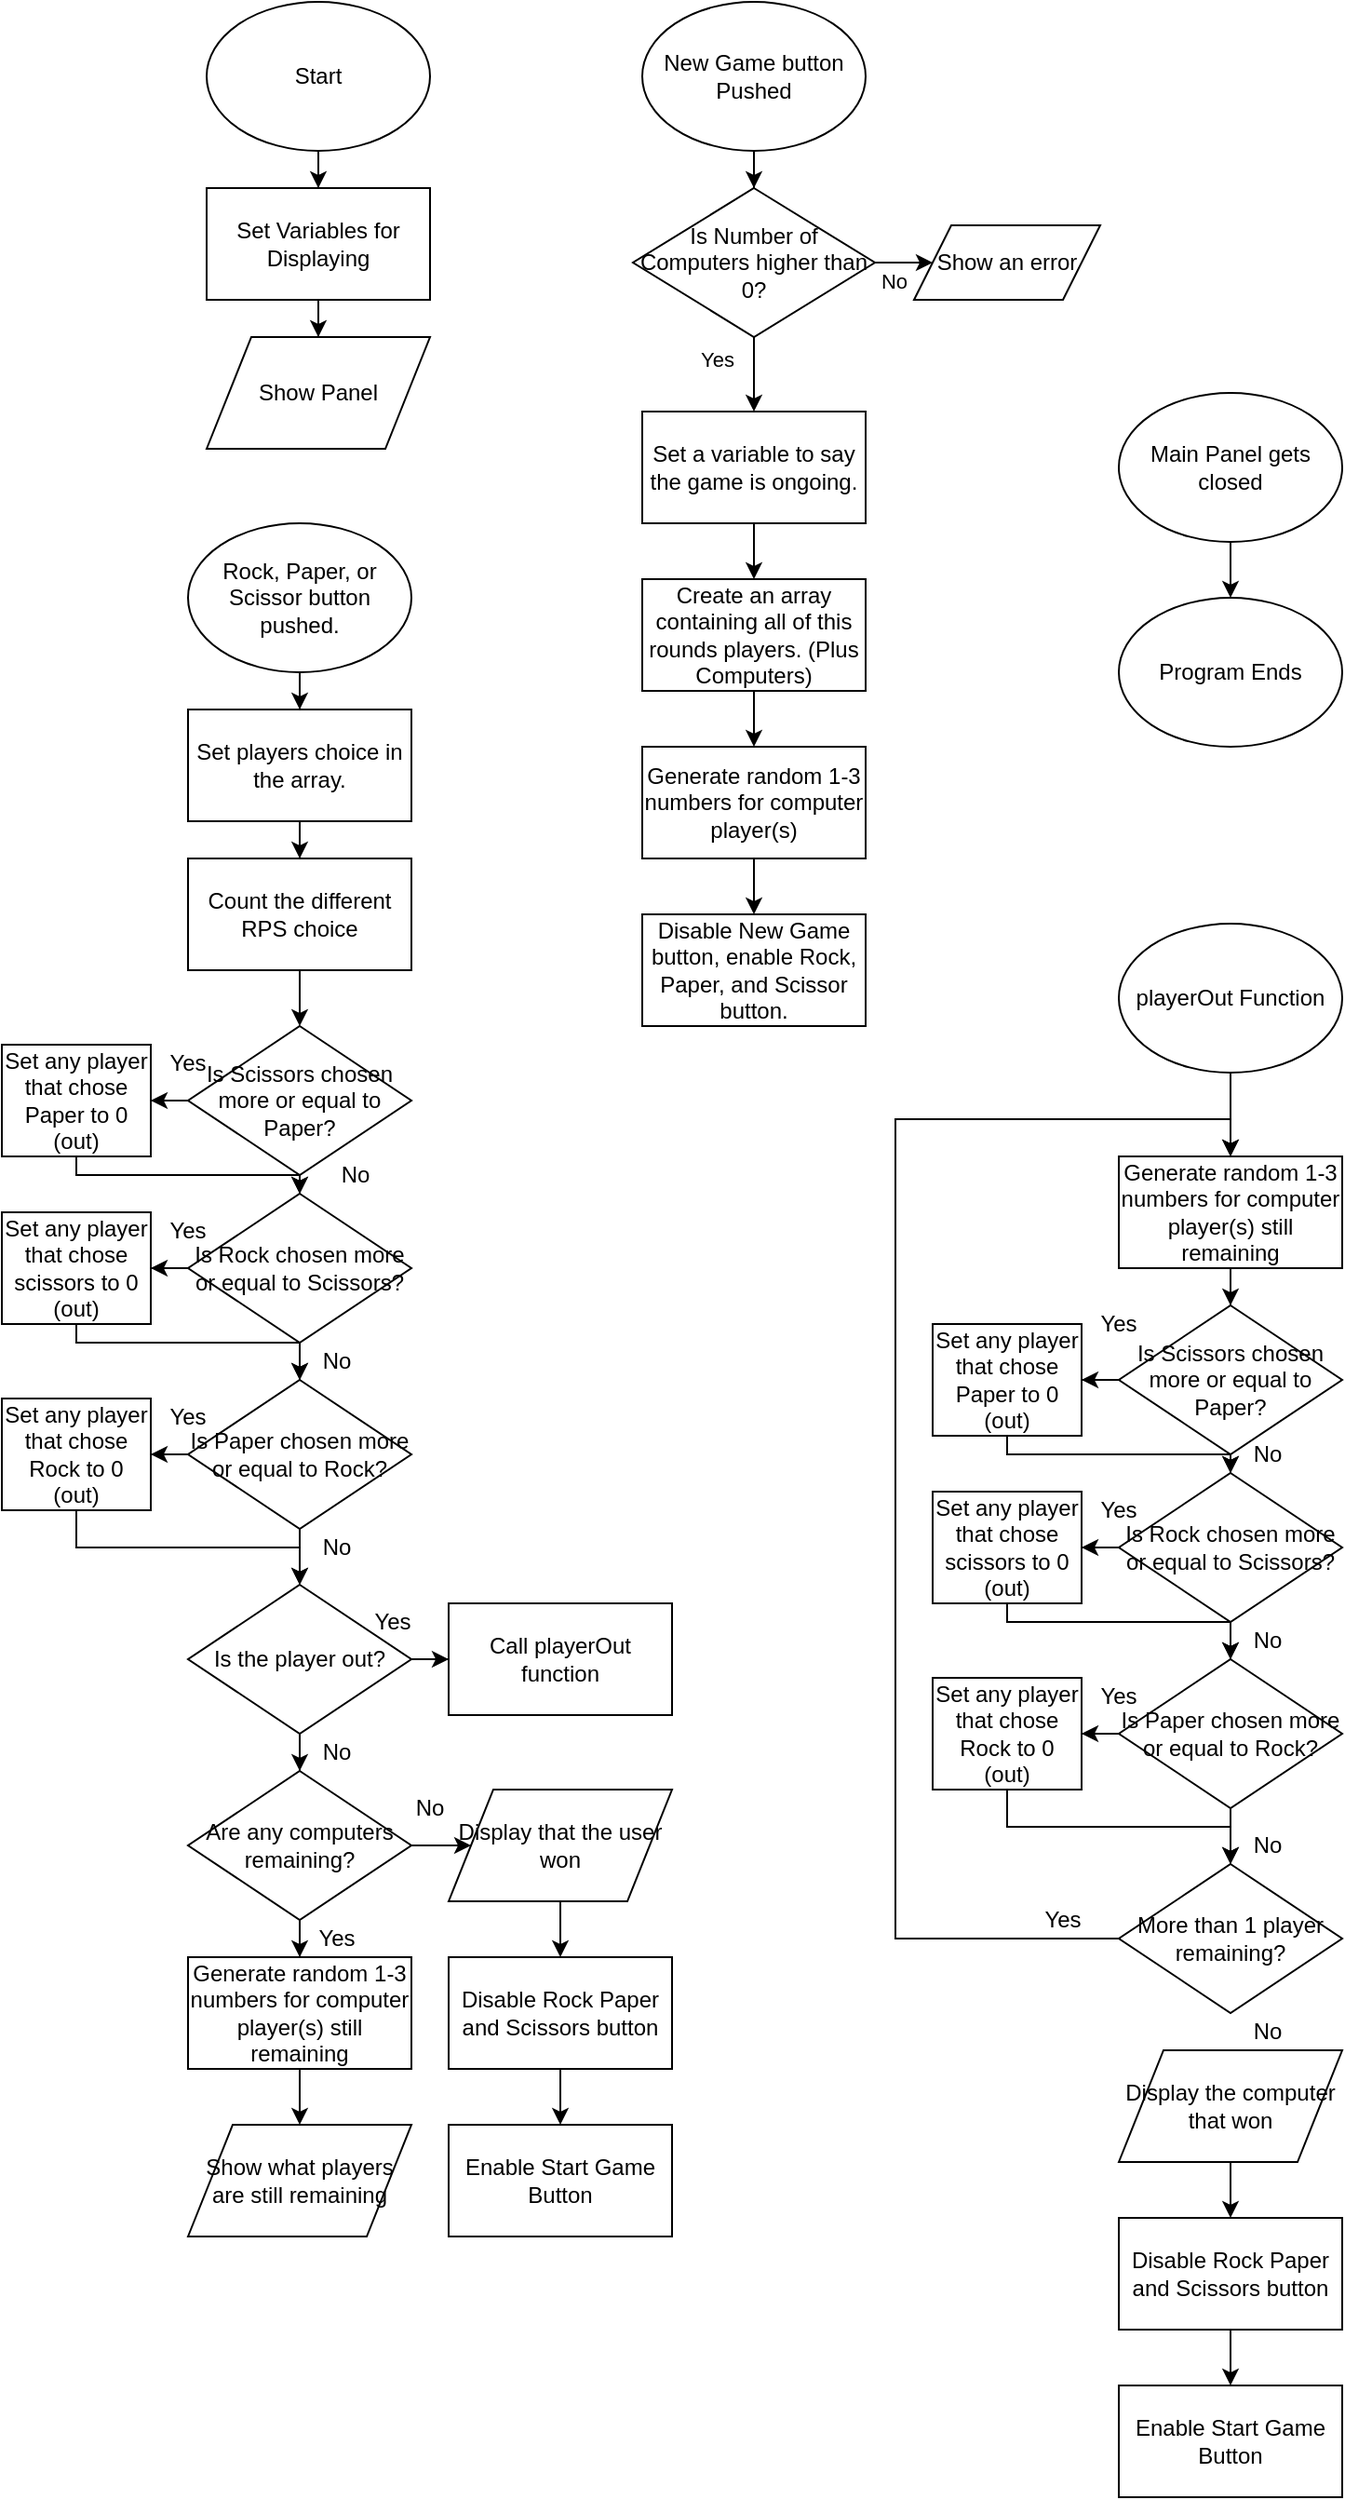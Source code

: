 <mxfile version="13.1.3" type="device"><diagram id="r3AMyIMU92TgJVQj3wgj" name="Page-1"><mxGraphModel dx="1355" dy="778" grid="1" gridSize="10" guides="1" tooltips="1" connect="1" arrows="1" fold="1" page="1" pageScale="1" pageWidth="827" pageHeight="1169" math="0" shadow="0"><root><mxCell id="0"/><mxCell id="1" parent="0"/><mxCell id="R4K2GZR5kppmSDdDa32Q-4" style="edgeStyle=orthogonalEdgeStyle;rounded=0;orthogonalLoop=1;jettySize=auto;html=1;" edge="1" parent="1" source="R4K2GZR5kppmSDdDa32Q-1" target="R4K2GZR5kppmSDdDa32Q-2"><mxGeometry relative="1" as="geometry"/></mxCell><mxCell id="R4K2GZR5kppmSDdDa32Q-1" value="Start" style="ellipse;whiteSpace=wrap;html=1;" vertex="1" parent="1"><mxGeometry x="120" y="10" width="120" height="80" as="geometry"/></mxCell><mxCell id="R4K2GZR5kppmSDdDa32Q-5" style="edgeStyle=orthogonalEdgeStyle;rounded=0;orthogonalLoop=1;jettySize=auto;html=1;" edge="1" parent="1" source="R4K2GZR5kppmSDdDa32Q-2" target="R4K2GZR5kppmSDdDa32Q-3"><mxGeometry relative="1" as="geometry"/></mxCell><mxCell id="R4K2GZR5kppmSDdDa32Q-2" value="Set Variables for Displaying" style="rounded=0;whiteSpace=wrap;html=1;" vertex="1" parent="1"><mxGeometry x="120" y="110" width="120" height="60" as="geometry"/></mxCell><mxCell id="R4K2GZR5kppmSDdDa32Q-3" value="Show Panel" style="shape=parallelogram;perimeter=parallelogramPerimeter;whiteSpace=wrap;html=1;" vertex="1" parent="1"><mxGeometry x="120" y="190" width="120" height="60" as="geometry"/></mxCell><mxCell id="R4K2GZR5kppmSDdDa32Q-58" style="edgeStyle=orthogonalEdgeStyle;rounded=0;orthogonalLoop=1;jettySize=auto;html=1;" edge="1" parent="1" source="R4K2GZR5kppmSDdDa32Q-6" target="R4K2GZR5kppmSDdDa32Q-24"><mxGeometry relative="1" as="geometry"/></mxCell><mxCell id="R4K2GZR5kppmSDdDa32Q-6" value="Rock, Paper, or Scissor button pushed." style="ellipse;whiteSpace=wrap;html=1;" vertex="1" parent="1"><mxGeometry x="110" y="290" width="120" height="80" as="geometry"/></mxCell><mxCell id="R4K2GZR5kppmSDdDa32Q-13" style="edgeStyle=orthogonalEdgeStyle;rounded=0;orthogonalLoop=1;jettySize=auto;html=1;" edge="1" parent="1" source="R4K2GZR5kppmSDdDa32Q-7" target="R4K2GZR5kppmSDdDa32Q-10"><mxGeometry relative="1" as="geometry"/></mxCell><mxCell id="R4K2GZR5kppmSDdDa32Q-7" value="New Game button Pushed" style="ellipse;whiteSpace=wrap;html=1;" vertex="1" parent="1"><mxGeometry x="354" y="10" width="120" height="80" as="geometry"/></mxCell><mxCell id="R4K2GZR5kppmSDdDa32Q-16" style="edgeStyle=orthogonalEdgeStyle;rounded=0;orthogonalLoop=1;jettySize=auto;html=1;" edge="1" parent="1" source="R4K2GZR5kppmSDdDa32Q-8" target="R4K2GZR5kppmSDdDa32Q-9"><mxGeometry relative="1" as="geometry"/></mxCell><mxCell id="R4K2GZR5kppmSDdDa32Q-8" value="Set a variable to say the game is ongoing." style="rounded=0;whiteSpace=wrap;html=1;" vertex="1" parent="1"><mxGeometry x="354" y="230" width="120" height="60" as="geometry"/></mxCell><mxCell id="R4K2GZR5kppmSDdDa32Q-19" style="edgeStyle=orthogonalEdgeStyle;rounded=0;orthogonalLoop=1;jettySize=auto;html=1;" edge="1" parent="1" source="R4K2GZR5kppmSDdDa32Q-9" target="R4K2GZR5kppmSDdDa32Q-18"><mxGeometry relative="1" as="geometry"/></mxCell><mxCell id="R4K2GZR5kppmSDdDa32Q-9" value="Create an array containing all of this rounds players. (Plus Computers)" style="rounded=0;whiteSpace=wrap;html=1;" vertex="1" parent="1"><mxGeometry x="354" y="320" width="120" height="60" as="geometry"/></mxCell><mxCell id="R4K2GZR5kppmSDdDa32Q-14" style="edgeStyle=orthogonalEdgeStyle;rounded=0;orthogonalLoop=1;jettySize=auto;html=1;" edge="1" parent="1" source="R4K2GZR5kppmSDdDa32Q-10" target="R4K2GZR5kppmSDdDa32Q-8"><mxGeometry relative="1" as="geometry"/></mxCell><mxCell id="R4K2GZR5kppmSDdDa32Q-15" value="Yes" style="edgeLabel;html=1;align=center;verticalAlign=middle;resizable=0;points=[];" vertex="1" connectable="0" parent="R4K2GZR5kppmSDdDa32Q-14"><mxGeometry x="-0.434" y="-20" relative="1" as="geometry"><mxPoint as="offset"/></mxGeometry></mxCell><mxCell id="R4K2GZR5kppmSDdDa32Q-22" style="edgeStyle=orthogonalEdgeStyle;rounded=0;orthogonalLoop=1;jettySize=auto;html=1;" edge="1" parent="1" source="R4K2GZR5kppmSDdDa32Q-10" target="R4K2GZR5kppmSDdDa32Q-11"><mxGeometry relative="1" as="geometry"/></mxCell><mxCell id="R4K2GZR5kppmSDdDa32Q-23" value="No" style="edgeLabel;html=1;align=center;verticalAlign=middle;resizable=0;points=[];" vertex="1" connectable="0" parent="R4K2GZR5kppmSDdDa32Q-22"><mxGeometry x="-0.711" y="-1" relative="1" as="geometry"><mxPoint y="9" as="offset"/></mxGeometry></mxCell><mxCell id="R4K2GZR5kppmSDdDa32Q-10" value="Is Number of Computers higher than 0?" style="rhombus;whiteSpace=wrap;html=1;" vertex="1" parent="1"><mxGeometry x="349" y="110" width="130" height="80" as="geometry"/></mxCell><mxCell id="R4K2GZR5kppmSDdDa32Q-11" value="Show an error" style="shape=parallelogram;perimeter=parallelogramPerimeter;whiteSpace=wrap;html=1;" vertex="1" parent="1"><mxGeometry x="500" y="130" width="100" height="40" as="geometry"/></mxCell><mxCell id="R4K2GZR5kppmSDdDa32Q-12" value="Disable New Game button, enable Rock, Paper, and Scissor button." style="rounded=0;whiteSpace=wrap;html=1;" vertex="1" parent="1"><mxGeometry x="354" y="500" width="120" height="60" as="geometry"/></mxCell><mxCell id="R4K2GZR5kppmSDdDa32Q-20" style="edgeStyle=orthogonalEdgeStyle;rounded=0;orthogonalLoop=1;jettySize=auto;html=1;" edge="1" parent="1" source="R4K2GZR5kppmSDdDa32Q-18" target="R4K2GZR5kppmSDdDa32Q-12"><mxGeometry relative="1" as="geometry"/></mxCell><mxCell id="R4K2GZR5kppmSDdDa32Q-18" value="Generate random 1-3 numbers for computer player(s)" style="rounded=0;whiteSpace=wrap;html=1;" vertex="1" parent="1"><mxGeometry x="354" y="410" width="120" height="60" as="geometry"/></mxCell><mxCell id="R4K2GZR5kppmSDdDa32Q-59" style="edgeStyle=orthogonalEdgeStyle;rounded=0;orthogonalLoop=1;jettySize=auto;html=1;" edge="1" parent="1" source="R4K2GZR5kppmSDdDa32Q-24" target="R4K2GZR5kppmSDdDa32Q-25"><mxGeometry relative="1" as="geometry"/></mxCell><mxCell id="R4K2GZR5kppmSDdDa32Q-24" value="Set players choice in the array." style="rounded=0;whiteSpace=wrap;html=1;" vertex="1" parent="1"><mxGeometry x="110" y="390" width="120" height="60" as="geometry"/></mxCell><mxCell id="R4K2GZR5kppmSDdDa32Q-61" style="edgeStyle=orthogonalEdgeStyle;rounded=0;orthogonalLoop=1;jettySize=auto;html=1;" edge="1" parent="1" source="R4K2GZR5kppmSDdDa32Q-25" target="R4K2GZR5kppmSDdDa32Q-26"><mxGeometry relative="1" as="geometry"/></mxCell><mxCell id="R4K2GZR5kppmSDdDa32Q-25" value="Count the different RPS choice" style="rounded=0;whiteSpace=wrap;html=1;" vertex="1" parent="1"><mxGeometry x="110" y="470" width="120" height="60" as="geometry"/></mxCell><mxCell id="R4K2GZR5kppmSDdDa32Q-28" style="edgeStyle=orthogonalEdgeStyle;rounded=0;orthogonalLoop=1;jettySize=auto;html=1;entryX=1;entryY=0.5;entryDx=0;entryDy=0;" edge="1" parent="1" source="R4K2GZR5kppmSDdDa32Q-26" target="R4K2GZR5kppmSDdDa32Q-27"><mxGeometry relative="1" as="geometry"/></mxCell><mxCell id="R4K2GZR5kppmSDdDa32Q-36" style="edgeStyle=orthogonalEdgeStyle;rounded=0;orthogonalLoop=1;jettySize=auto;html=1;" edge="1" parent="1" source="R4K2GZR5kppmSDdDa32Q-26" target="R4K2GZR5kppmSDdDa32Q-31"><mxGeometry relative="1" as="geometry"/></mxCell><mxCell id="R4K2GZR5kppmSDdDa32Q-26" value="Is Scissors chosen more or equal to Paper?" style="rhombus;whiteSpace=wrap;html=1;" vertex="1" parent="1"><mxGeometry x="110" y="560" width="120" height="80" as="geometry"/></mxCell><mxCell id="R4K2GZR5kppmSDdDa32Q-38" style="edgeStyle=orthogonalEdgeStyle;rounded=0;orthogonalLoop=1;jettySize=auto;html=1;entryX=0.5;entryY=0;entryDx=0;entryDy=0;" edge="1" parent="1" source="R4K2GZR5kppmSDdDa32Q-27" target="R4K2GZR5kppmSDdDa32Q-31"><mxGeometry relative="1" as="geometry"><Array as="points"><mxPoint x="50" y="640"/><mxPoint x="170" y="640"/></Array></mxGeometry></mxCell><mxCell id="R4K2GZR5kppmSDdDa32Q-27" value="Set any player that chose Paper to 0 (out)" style="rounded=0;whiteSpace=wrap;html=1;" vertex="1" parent="1"><mxGeometry x="10" y="570" width="80" height="60" as="geometry"/></mxCell><mxCell id="R4K2GZR5kppmSDdDa32Q-30" style="edgeStyle=orthogonalEdgeStyle;rounded=0;orthogonalLoop=1;jettySize=auto;html=1;entryX=1;entryY=0.5;entryDx=0;entryDy=0;" edge="1" source="R4K2GZR5kppmSDdDa32Q-31" target="R4K2GZR5kppmSDdDa32Q-32" parent="1"><mxGeometry relative="1" as="geometry"/></mxCell><mxCell id="R4K2GZR5kppmSDdDa32Q-37" style="edgeStyle=orthogonalEdgeStyle;rounded=0;orthogonalLoop=1;jettySize=auto;html=1;" edge="1" parent="1" source="R4K2GZR5kppmSDdDa32Q-31" target="R4K2GZR5kppmSDdDa32Q-34"><mxGeometry relative="1" as="geometry"/></mxCell><mxCell id="R4K2GZR5kppmSDdDa32Q-31" value="Is Rock chosen more or equal to Scissors?" style="rhombus;whiteSpace=wrap;html=1;" vertex="1" parent="1"><mxGeometry x="110" y="650" width="120" height="80" as="geometry"/></mxCell><mxCell id="R4K2GZR5kppmSDdDa32Q-39" style="edgeStyle=orthogonalEdgeStyle;rounded=0;orthogonalLoop=1;jettySize=auto;html=1;" edge="1" parent="1" source="R4K2GZR5kppmSDdDa32Q-32" target="R4K2GZR5kppmSDdDa32Q-34"><mxGeometry relative="1" as="geometry"><Array as="points"><mxPoint x="50" y="730"/><mxPoint x="170" y="730"/></Array></mxGeometry></mxCell><mxCell id="R4K2GZR5kppmSDdDa32Q-32" value="Set any player that chose scissors to 0 (out)" style="rounded=0;whiteSpace=wrap;html=1;" vertex="1" parent="1"><mxGeometry x="10" y="660" width="80" height="60" as="geometry"/></mxCell><mxCell id="R4K2GZR5kppmSDdDa32Q-33" style="edgeStyle=orthogonalEdgeStyle;rounded=0;orthogonalLoop=1;jettySize=auto;html=1;entryX=1;entryY=0.5;entryDx=0;entryDy=0;" edge="1" source="R4K2GZR5kppmSDdDa32Q-34" target="R4K2GZR5kppmSDdDa32Q-35" parent="1"><mxGeometry relative="1" as="geometry"/></mxCell><mxCell id="R4K2GZR5kppmSDdDa32Q-42" style="edgeStyle=orthogonalEdgeStyle;rounded=0;orthogonalLoop=1;jettySize=auto;html=1;" edge="1" parent="1" source="R4K2GZR5kppmSDdDa32Q-34" target="R4K2GZR5kppmSDdDa32Q-40"><mxGeometry relative="1" as="geometry"/></mxCell><mxCell id="R4K2GZR5kppmSDdDa32Q-34" value="Is Paper chosen more or equal to Rock?" style="rhombus;whiteSpace=wrap;html=1;" vertex="1" parent="1"><mxGeometry x="110" y="750" width="120" height="80" as="geometry"/></mxCell><mxCell id="R4K2GZR5kppmSDdDa32Q-41" style="edgeStyle=orthogonalEdgeStyle;rounded=0;orthogonalLoop=1;jettySize=auto;html=1;" edge="1" parent="1" source="R4K2GZR5kppmSDdDa32Q-35" target="R4K2GZR5kppmSDdDa32Q-40"><mxGeometry relative="1" as="geometry"><Array as="points"><mxPoint x="50" y="840"/><mxPoint x="170" y="840"/></Array></mxGeometry></mxCell><mxCell id="R4K2GZR5kppmSDdDa32Q-35" value="Set any player that chose Rock to 0 (out)" style="rounded=0;whiteSpace=wrap;html=1;" vertex="1" parent="1"><mxGeometry x="10" y="760" width="80" height="60" as="geometry"/></mxCell><mxCell id="R4K2GZR5kppmSDdDa32Q-47" style="edgeStyle=orthogonalEdgeStyle;rounded=0;orthogonalLoop=1;jettySize=auto;html=1;" edge="1" parent="1" source="R4K2GZR5kppmSDdDa32Q-40" target="R4K2GZR5kppmSDdDa32Q-46"><mxGeometry relative="1" as="geometry"/></mxCell><mxCell id="R4K2GZR5kppmSDdDa32Q-51" style="edgeStyle=orthogonalEdgeStyle;rounded=0;orthogonalLoop=1;jettySize=auto;html=1;entryX=0;entryY=0.5;entryDx=0;entryDy=0;" edge="1" parent="1" source="R4K2GZR5kppmSDdDa32Q-40" target="R4K2GZR5kppmSDdDa32Q-50"><mxGeometry relative="1" as="geometry"/></mxCell><mxCell id="R4K2GZR5kppmSDdDa32Q-40" value="Is the player out?" style="rhombus;whiteSpace=wrap;html=1;" vertex="1" parent="1"><mxGeometry x="110" y="860" width="120" height="80" as="geometry"/></mxCell><mxCell id="R4K2GZR5kppmSDdDa32Q-49" style="edgeStyle=orthogonalEdgeStyle;rounded=0;orthogonalLoop=1;jettySize=auto;html=1;" edge="1" parent="1" source="R4K2GZR5kppmSDdDa32Q-43" target="R4K2GZR5kppmSDdDa32Q-45"><mxGeometry relative="1" as="geometry"/></mxCell><mxCell id="R4K2GZR5kppmSDdDa32Q-43" value="Generate random 1-3 numbers for computer player(s) still remaining" style="rounded=0;whiteSpace=wrap;html=1;" vertex="1" parent="1"><mxGeometry x="110" y="1060" width="120" height="60" as="geometry"/></mxCell><mxCell id="R4K2GZR5kppmSDdDa32Q-45" value="Show what players are still remaining" style="shape=parallelogram;perimeter=parallelogramPerimeter;whiteSpace=wrap;html=1;" vertex="1" parent="1"><mxGeometry x="110" y="1150" width="120" height="60" as="geometry"/></mxCell><mxCell id="R4K2GZR5kppmSDdDa32Q-48" style="edgeStyle=orthogonalEdgeStyle;rounded=0;orthogonalLoop=1;jettySize=auto;html=1;" edge="1" parent="1" source="R4K2GZR5kppmSDdDa32Q-46" target="R4K2GZR5kppmSDdDa32Q-43"><mxGeometry relative="1" as="geometry"/></mxCell><mxCell id="R4K2GZR5kppmSDdDa32Q-54" style="edgeStyle=orthogonalEdgeStyle;rounded=0;orthogonalLoop=1;jettySize=auto;html=1;" edge="1" parent="1" source="R4K2GZR5kppmSDdDa32Q-46" target="R4K2GZR5kppmSDdDa32Q-53"><mxGeometry relative="1" as="geometry"/></mxCell><mxCell id="R4K2GZR5kppmSDdDa32Q-46" value="Are any computers remaining?" style="rhombus;whiteSpace=wrap;html=1;" vertex="1" parent="1"><mxGeometry x="110" y="960" width="120" height="80" as="geometry"/></mxCell><mxCell id="R4K2GZR5kppmSDdDa32Q-50" value="Call playerOut function" style="rounded=0;whiteSpace=wrap;html=1;" vertex="1" parent="1"><mxGeometry x="250" y="870" width="120" height="60" as="geometry"/></mxCell><mxCell id="R4K2GZR5kppmSDdDa32Q-57" style="edgeStyle=orthogonalEdgeStyle;rounded=0;orthogonalLoop=1;jettySize=auto;html=1;" edge="1" parent="1" source="R4K2GZR5kppmSDdDa32Q-52" target="R4K2GZR5kppmSDdDa32Q-56"><mxGeometry relative="1" as="geometry"/></mxCell><mxCell id="R4K2GZR5kppmSDdDa32Q-52" value="Disable Rock Paper and Scissors button" style="rounded=0;whiteSpace=wrap;html=1;" vertex="1" parent="1"><mxGeometry x="250" y="1060" width="120" height="60" as="geometry"/></mxCell><mxCell id="R4K2GZR5kppmSDdDa32Q-55" style="edgeStyle=orthogonalEdgeStyle;rounded=0;orthogonalLoop=1;jettySize=auto;html=1;" edge="1" parent="1" source="R4K2GZR5kppmSDdDa32Q-53" target="R4K2GZR5kppmSDdDa32Q-52"><mxGeometry relative="1" as="geometry"/></mxCell><mxCell id="R4K2GZR5kppmSDdDa32Q-53" value="Display that the user won" style="shape=parallelogram;perimeter=parallelogramPerimeter;whiteSpace=wrap;html=1;" vertex="1" parent="1"><mxGeometry x="250" y="970" width="120" height="60" as="geometry"/></mxCell><mxCell id="R4K2GZR5kppmSDdDa32Q-56" value="Enable Start Game Button" style="rounded=0;whiteSpace=wrap;html=1;" vertex="1" parent="1"><mxGeometry x="250" y="1150" width="120" height="60" as="geometry"/></mxCell><mxCell id="R4K2GZR5kppmSDdDa32Q-64" style="edgeStyle=orthogonalEdgeStyle;rounded=0;orthogonalLoop=1;jettySize=auto;html=1;" edge="1" parent="1" source="R4K2GZR5kppmSDdDa32Q-62" target="R4K2GZR5kppmSDdDa32Q-63"><mxGeometry relative="1" as="geometry"/></mxCell><mxCell id="R4K2GZR5kppmSDdDa32Q-62" value="Main Panel gets closed" style="ellipse;whiteSpace=wrap;html=1;" vertex="1" parent="1"><mxGeometry x="610" y="220" width="120" height="80" as="geometry"/></mxCell><mxCell id="R4K2GZR5kppmSDdDa32Q-63" value="Program Ends" style="ellipse;whiteSpace=wrap;html=1;" vertex="1" parent="1"><mxGeometry x="610" y="330" width="120" height="80" as="geometry"/></mxCell><mxCell id="R4K2GZR5kppmSDdDa32Q-82" style="edgeStyle=orthogonalEdgeStyle;rounded=0;orthogonalLoop=1;jettySize=auto;html=1;entryX=0.5;entryY=0;entryDx=0;entryDy=0;" edge="1" parent="1" source="R4K2GZR5kppmSDdDa32Q-65" target="R4K2GZR5kppmSDdDa32Q-66"><mxGeometry relative="1" as="geometry"/></mxCell><mxCell id="R4K2GZR5kppmSDdDa32Q-65" value="playerOut Function" style="ellipse;whiteSpace=wrap;html=1;" vertex="1" parent="1"><mxGeometry x="610" y="505" width="120" height="80" as="geometry"/></mxCell><mxCell id="R4K2GZR5kppmSDdDa32Q-81" style="edgeStyle=orthogonalEdgeStyle;rounded=0;orthogonalLoop=1;jettySize=auto;html=1;" edge="1" parent="1" source="R4K2GZR5kppmSDdDa32Q-66" target="R4K2GZR5kppmSDdDa32Q-69"><mxGeometry relative="1" as="geometry"/></mxCell><mxCell id="R4K2GZR5kppmSDdDa32Q-66" value="Generate random 1-3 numbers for computer player(s) still remaining" style="rounded=0;whiteSpace=wrap;html=1;" vertex="1" parent="1"><mxGeometry x="610" y="630" width="120" height="60" as="geometry"/></mxCell><mxCell id="R4K2GZR5kppmSDdDa32Q-67" style="edgeStyle=orthogonalEdgeStyle;rounded=0;orthogonalLoop=1;jettySize=auto;html=1;entryX=1;entryY=0.5;entryDx=0;entryDy=0;" edge="1" source="R4K2GZR5kppmSDdDa32Q-69" target="R4K2GZR5kppmSDdDa32Q-71" parent="1"><mxGeometry relative="1" as="geometry"/></mxCell><mxCell id="R4K2GZR5kppmSDdDa32Q-68" style="edgeStyle=orthogonalEdgeStyle;rounded=0;orthogonalLoop=1;jettySize=auto;html=1;" edge="1" source="R4K2GZR5kppmSDdDa32Q-69" target="R4K2GZR5kppmSDdDa32Q-74" parent="1"><mxGeometry relative="1" as="geometry"/></mxCell><mxCell id="R4K2GZR5kppmSDdDa32Q-69" value="Is Scissors chosen more or equal to Paper?" style="rhombus;whiteSpace=wrap;html=1;" vertex="1" parent="1"><mxGeometry x="610" y="710" width="120" height="80" as="geometry"/></mxCell><mxCell id="R4K2GZR5kppmSDdDa32Q-70" style="edgeStyle=orthogonalEdgeStyle;rounded=0;orthogonalLoop=1;jettySize=auto;html=1;entryX=0.5;entryY=0;entryDx=0;entryDy=0;" edge="1" source="R4K2GZR5kppmSDdDa32Q-71" target="R4K2GZR5kppmSDdDa32Q-74" parent="1"><mxGeometry relative="1" as="geometry"><Array as="points"><mxPoint x="550" y="790"/><mxPoint x="670" y="790"/></Array></mxGeometry></mxCell><mxCell id="R4K2GZR5kppmSDdDa32Q-71" value="Set any player that chose Paper to 0 (out)" style="rounded=0;whiteSpace=wrap;html=1;" vertex="1" parent="1"><mxGeometry x="510" y="720" width="80" height="60" as="geometry"/></mxCell><mxCell id="R4K2GZR5kppmSDdDa32Q-72" style="edgeStyle=orthogonalEdgeStyle;rounded=0;orthogonalLoop=1;jettySize=auto;html=1;entryX=1;entryY=0.5;entryDx=0;entryDy=0;" edge="1" source="R4K2GZR5kppmSDdDa32Q-74" target="R4K2GZR5kppmSDdDa32Q-76" parent="1"><mxGeometry relative="1" as="geometry"/></mxCell><mxCell id="R4K2GZR5kppmSDdDa32Q-73" style="edgeStyle=orthogonalEdgeStyle;rounded=0;orthogonalLoop=1;jettySize=auto;html=1;" edge="1" source="R4K2GZR5kppmSDdDa32Q-74" target="R4K2GZR5kppmSDdDa32Q-78" parent="1"><mxGeometry relative="1" as="geometry"/></mxCell><mxCell id="R4K2GZR5kppmSDdDa32Q-74" value="Is Rock chosen more or equal to Scissors?" style="rhombus;whiteSpace=wrap;html=1;" vertex="1" parent="1"><mxGeometry x="610" y="800" width="120" height="80" as="geometry"/></mxCell><mxCell id="R4K2GZR5kppmSDdDa32Q-75" style="edgeStyle=orthogonalEdgeStyle;rounded=0;orthogonalLoop=1;jettySize=auto;html=1;" edge="1" source="R4K2GZR5kppmSDdDa32Q-76" target="R4K2GZR5kppmSDdDa32Q-78" parent="1"><mxGeometry relative="1" as="geometry"><Array as="points"><mxPoint x="550" y="880"/><mxPoint x="670" y="880"/></Array></mxGeometry></mxCell><mxCell id="R4K2GZR5kppmSDdDa32Q-76" value="Set any player that chose scissors to 0 (out)" style="rounded=0;whiteSpace=wrap;html=1;" vertex="1" parent="1"><mxGeometry x="510" y="810" width="80" height="60" as="geometry"/></mxCell><mxCell id="R4K2GZR5kppmSDdDa32Q-77" style="edgeStyle=orthogonalEdgeStyle;rounded=0;orthogonalLoop=1;jettySize=auto;html=1;entryX=1;entryY=0.5;entryDx=0;entryDy=0;" edge="1" source="R4K2GZR5kppmSDdDa32Q-78" target="R4K2GZR5kppmSDdDa32Q-79" parent="1"><mxGeometry relative="1" as="geometry"/></mxCell><mxCell id="R4K2GZR5kppmSDdDa32Q-86" style="edgeStyle=orthogonalEdgeStyle;rounded=0;orthogonalLoop=1;jettySize=auto;html=1;" edge="1" parent="1" source="R4K2GZR5kppmSDdDa32Q-78" target="R4K2GZR5kppmSDdDa32Q-83"><mxGeometry relative="1" as="geometry"/></mxCell><mxCell id="R4K2GZR5kppmSDdDa32Q-78" value="Is Paper chosen more or equal to Rock?" style="rhombus;whiteSpace=wrap;html=1;" vertex="1" parent="1"><mxGeometry x="610" y="900" width="120" height="80" as="geometry"/></mxCell><mxCell id="R4K2GZR5kppmSDdDa32Q-87" style="edgeStyle=orthogonalEdgeStyle;rounded=0;orthogonalLoop=1;jettySize=auto;html=1;" edge="1" parent="1" source="R4K2GZR5kppmSDdDa32Q-79" target="R4K2GZR5kppmSDdDa32Q-83"><mxGeometry relative="1" as="geometry"><Array as="points"><mxPoint x="550" y="990"/><mxPoint x="670" y="990"/></Array></mxGeometry></mxCell><mxCell id="R4K2GZR5kppmSDdDa32Q-79" value="Set any player that chose Rock to 0 (out)" style="rounded=0;whiteSpace=wrap;html=1;" vertex="1" parent="1"><mxGeometry x="510" y="910" width="80" height="60" as="geometry"/></mxCell><mxCell id="R4K2GZR5kppmSDdDa32Q-85" style="edgeStyle=orthogonalEdgeStyle;rounded=0;orthogonalLoop=1;jettySize=auto;html=1;entryX=0.5;entryY=0;entryDx=0;entryDy=0;" edge="1" parent="1" source="R4K2GZR5kppmSDdDa32Q-83" target="R4K2GZR5kppmSDdDa32Q-66"><mxGeometry relative="1" as="geometry"><Array as="points"><mxPoint x="490" y="1050"/><mxPoint x="490" y="610"/><mxPoint x="670" y="610"/></Array></mxGeometry></mxCell><mxCell id="R4K2GZR5kppmSDdDa32Q-83" value="More than 1 player remaining?" style="rhombus;whiteSpace=wrap;html=1;" vertex="1" parent="1"><mxGeometry x="610" y="1010" width="120" height="80" as="geometry"/></mxCell><mxCell id="R4K2GZR5kppmSDdDa32Q-88" value="Yes" style="text;html=1;strokeColor=none;fillColor=none;align=center;verticalAlign=middle;whiteSpace=wrap;rounded=0;" vertex="1" parent="1"><mxGeometry x="90" y="570" width="40" height="20" as="geometry"/></mxCell><mxCell id="R4K2GZR5kppmSDdDa32Q-89" value="Yes" style="text;html=1;strokeColor=none;fillColor=none;align=center;verticalAlign=middle;whiteSpace=wrap;rounded=0;" vertex="1" parent="1"><mxGeometry x="90" y="660" width="40" height="20" as="geometry"/></mxCell><mxCell id="R4K2GZR5kppmSDdDa32Q-90" value="Yes" style="text;html=1;strokeColor=none;fillColor=none;align=center;verticalAlign=middle;whiteSpace=wrap;rounded=0;" vertex="1" parent="1"><mxGeometry x="90" y="760" width="40" height="20" as="geometry"/></mxCell><mxCell id="R4K2GZR5kppmSDdDa32Q-91" value="Yes" style="text;html=1;strokeColor=none;fillColor=none;align=center;verticalAlign=middle;whiteSpace=wrap;rounded=0;" vertex="1" parent="1"><mxGeometry x="590" y="710" width="40" height="20" as="geometry"/></mxCell><mxCell id="R4K2GZR5kppmSDdDa32Q-92" value="Yes" style="text;html=1;strokeColor=none;fillColor=none;align=center;verticalAlign=middle;whiteSpace=wrap;rounded=0;" vertex="1" parent="1"><mxGeometry x="590" y="810" width="40" height="20" as="geometry"/></mxCell><mxCell id="R4K2GZR5kppmSDdDa32Q-93" value="Yes" style="text;html=1;strokeColor=none;fillColor=none;align=center;verticalAlign=middle;whiteSpace=wrap;rounded=0;" vertex="1" parent="1"><mxGeometry x="590" y="910" width="40" height="20" as="geometry"/></mxCell><mxCell id="R4K2GZR5kppmSDdDa32Q-94" value="No" style="text;html=1;strokeColor=none;fillColor=none;align=center;verticalAlign=middle;whiteSpace=wrap;rounded=0;" vertex="1" parent="1"><mxGeometry x="180" y="630" width="40" height="20" as="geometry"/></mxCell><mxCell id="R4K2GZR5kppmSDdDa32Q-96" value="No" style="text;html=1;strokeColor=none;fillColor=none;align=center;verticalAlign=middle;whiteSpace=wrap;rounded=0;" vertex="1" parent="1"><mxGeometry x="170" y="730" width="40" height="20" as="geometry"/></mxCell><mxCell id="R4K2GZR5kppmSDdDa32Q-97" value="No" style="text;html=1;strokeColor=none;fillColor=none;align=center;verticalAlign=middle;whiteSpace=wrap;rounded=0;" vertex="1" parent="1"><mxGeometry x="170" y="830" width="40" height="20" as="geometry"/></mxCell><mxCell id="R4K2GZR5kppmSDdDa32Q-98" value="No" style="text;html=1;strokeColor=none;fillColor=none;align=center;verticalAlign=middle;whiteSpace=wrap;rounded=0;" vertex="1" parent="1"><mxGeometry x="170" y="940" width="40" height="20" as="geometry"/></mxCell><mxCell id="R4K2GZR5kppmSDdDa32Q-99" value="No" style="text;html=1;strokeColor=none;fillColor=none;align=center;verticalAlign=middle;whiteSpace=wrap;rounded=0;" vertex="1" parent="1"><mxGeometry x="220" y="970" width="40" height="20" as="geometry"/></mxCell><mxCell id="R4K2GZR5kppmSDdDa32Q-100" value="Yes" style="text;html=1;strokeColor=none;fillColor=none;align=center;verticalAlign=middle;whiteSpace=wrap;rounded=0;" vertex="1" parent="1"><mxGeometry x="170" y="1040" width="40" height="20" as="geometry"/></mxCell><mxCell id="R4K2GZR5kppmSDdDa32Q-101" value="Yes" style="text;html=1;strokeColor=none;fillColor=none;align=center;verticalAlign=middle;whiteSpace=wrap;rounded=0;" vertex="1" parent="1"><mxGeometry x="200" y="870" width="40" height="20" as="geometry"/></mxCell><mxCell id="R4K2GZR5kppmSDdDa32Q-102" value="No" style="text;html=1;strokeColor=none;fillColor=none;align=center;verticalAlign=middle;whiteSpace=wrap;rounded=0;" vertex="1" parent="1"><mxGeometry x="670" y="780" width="40" height="20" as="geometry"/></mxCell><mxCell id="R4K2GZR5kppmSDdDa32Q-103" value="No" style="text;html=1;strokeColor=none;fillColor=none;align=center;verticalAlign=middle;whiteSpace=wrap;rounded=0;" vertex="1" parent="1"><mxGeometry x="670" y="880" width="40" height="20" as="geometry"/></mxCell><mxCell id="R4K2GZR5kppmSDdDa32Q-104" value="No" style="text;html=1;strokeColor=none;fillColor=none;align=center;verticalAlign=middle;whiteSpace=wrap;rounded=0;" vertex="1" parent="1"><mxGeometry x="670" y="990" width="40" height="20" as="geometry"/></mxCell><mxCell id="R4K2GZR5kppmSDdDa32Q-105" value="No" style="text;html=1;strokeColor=none;fillColor=none;align=center;verticalAlign=middle;whiteSpace=wrap;rounded=0;" vertex="1" parent="1"><mxGeometry x="670" y="1090" width="40" height="20" as="geometry"/></mxCell><mxCell id="R4K2GZR5kppmSDdDa32Q-106" value="Yes" style="text;html=1;strokeColor=none;fillColor=none;align=center;verticalAlign=middle;whiteSpace=wrap;rounded=0;" vertex="1" parent="1"><mxGeometry x="560" y="1030" width="40" height="20" as="geometry"/></mxCell><mxCell id="R4K2GZR5kppmSDdDa32Q-108" style="edgeStyle=orthogonalEdgeStyle;rounded=0;orthogonalLoop=1;jettySize=auto;html=1;" edge="1" source="R4K2GZR5kppmSDdDa32Q-109" target="R4K2GZR5kppmSDdDa32Q-112" parent="1"><mxGeometry relative="1" as="geometry"/></mxCell><mxCell id="R4K2GZR5kppmSDdDa32Q-109" value="Disable Rock Paper and Scissors button" style="rounded=0;whiteSpace=wrap;html=1;" vertex="1" parent="1"><mxGeometry x="610" y="1200" width="120" height="60" as="geometry"/></mxCell><mxCell id="R4K2GZR5kppmSDdDa32Q-110" style="edgeStyle=orthogonalEdgeStyle;rounded=0;orthogonalLoop=1;jettySize=auto;html=1;" edge="1" source="R4K2GZR5kppmSDdDa32Q-111" target="R4K2GZR5kppmSDdDa32Q-109" parent="1"><mxGeometry relative="1" as="geometry"/></mxCell><mxCell id="R4K2GZR5kppmSDdDa32Q-111" value="Display the computer that won" style="shape=parallelogram;perimeter=parallelogramPerimeter;whiteSpace=wrap;html=1;" vertex="1" parent="1"><mxGeometry x="610" y="1110" width="120" height="60" as="geometry"/></mxCell><mxCell id="R4K2GZR5kppmSDdDa32Q-112" value="Enable Start Game Button" style="rounded=0;whiteSpace=wrap;html=1;" vertex="1" parent="1"><mxGeometry x="610" y="1290" width="120" height="60" as="geometry"/></mxCell></root></mxGraphModel></diagram></mxfile>